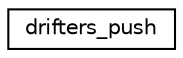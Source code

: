 digraph "Graphical Class Hierarchy"
{
 // INTERACTIVE_SVG=YES
 // LATEX_PDF_SIZE
  edge [fontname="Helvetica",fontsize="10",labelfontname="Helvetica",labelfontsize="10"];
  node [fontname="Helvetica",fontsize="10",shape=record];
  rankdir="LR";
  Node0 [label="drifters_push",height=0.2,width=0.4,color="black", fillcolor="white", style="filled",URL="$interfacedrifters__mod_1_1drifters__push.html",tooltip="\"Push\" a given drifter at a given velocity for either 2D or 3D data"];
}
